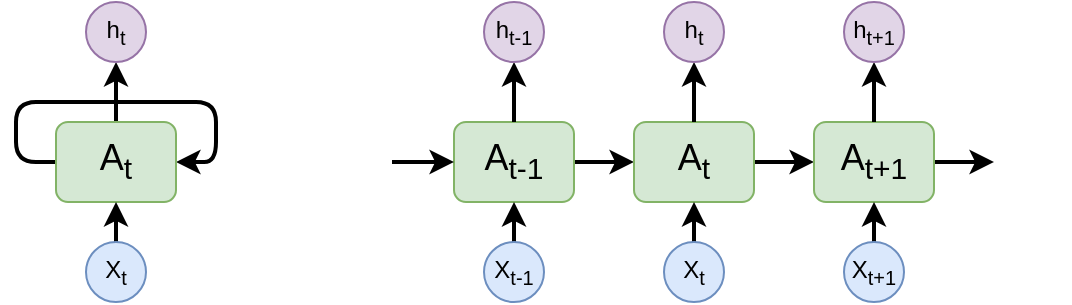 <mxfile version="14.5.7" type="device"><diagram id="inMoWkHMPWRJfmLeb47V" name="Page-1"><mxGraphModel dx="541" dy="855" grid="1" gridSize="10" guides="1" tooltips="1" connect="1" arrows="1" fold="1" page="1" pageScale="1" pageWidth="827" pageHeight="1169" math="0" shadow="0"><root><mxCell id="0"/><mxCell id="1" parent="0"/><mxCell id="j4qwhag62nDalXi6kzOE-3" style="edgeStyle=orthogonalEdgeStyle;rounded=1;orthogonalLoop=1;jettySize=auto;html=1;entryX=1;entryY=0.5;entryDx=0;entryDy=0;exitX=0;exitY=0.5;exitDx=0;exitDy=0;strokeWidth=2;" edge="1" parent="1" source="j4qwhag62nDalXi6kzOE-1" target="j4qwhag62nDalXi6kzOE-1"><mxGeometry relative="1" as="geometry"><mxPoint x="50" y="290" as="targetPoint"/><Array as="points"><mxPoint x="60" y="320"/><mxPoint x="60" y="290"/><mxPoint x="160" y="290"/><mxPoint x="160" y="320"/></Array></mxGeometry></mxCell><mxCell id="j4qwhag62nDalXi6kzOE-5" style="edgeStyle=orthogonalEdgeStyle;rounded=1;orthogonalLoop=1;jettySize=auto;html=1;strokeWidth=2;entryX=0.5;entryY=1;entryDx=0;entryDy=0;" edge="1" parent="1" source="j4qwhag62nDalXi6kzOE-1" target="j4qwhag62nDalXi6kzOE-8"><mxGeometry relative="1" as="geometry"><mxPoint x="110" y="250" as="targetPoint"/></mxGeometry></mxCell><mxCell id="j4qwhag62nDalXi6kzOE-1" value="&lt;font style=&quot;font-size: 18px&quot;&gt;A&lt;sub&gt;t&lt;/sub&gt;&lt;/font&gt;" style="rounded=1;whiteSpace=wrap;html=1;fillColor=#d5e8d4;strokeColor=#82b366;" vertex="1" parent="1"><mxGeometry x="80" y="300" width="60" height="40" as="geometry"/></mxCell><mxCell id="j4qwhag62nDalXi6kzOE-7" style="edgeStyle=orthogonalEdgeStyle;rounded=1;orthogonalLoop=1;jettySize=auto;html=1;entryX=0.5;entryY=1;entryDx=0;entryDy=0;strokeWidth=2;" edge="1" parent="1" source="j4qwhag62nDalXi6kzOE-6" target="j4qwhag62nDalXi6kzOE-1"><mxGeometry relative="1" as="geometry"/></mxCell><mxCell id="j4qwhag62nDalXi6kzOE-6" value="X&lt;sub&gt;t&lt;/sub&gt;" style="ellipse;whiteSpace=wrap;html=1;aspect=fixed;fillColor=#dae8fc;strokeColor=#6c8ebf;" vertex="1" parent="1"><mxGeometry x="95" y="360" width="30" height="30" as="geometry"/></mxCell><mxCell id="j4qwhag62nDalXi6kzOE-8" value="&lt;span style=&quot;font-size: 12px&quot;&gt;h&lt;/span&gt;&lt;sub&gt;t&lt;/sub&gt;" style="ellipse;whiteSpace=wrap;html=1;aspect=fixed;fillColor=#e1d5e7;strokeColor=#9673a6;" vertex="1" parent="1"><mxGeometry x="95" y="240" width="30" height="30" as="geometry"/></mxCell><mxCell id="j4qwhag62nDalXi6kzOE-11" value="" style="shape=image;html=1;verticalAlign=top;verticalLabelPosition=bottom;labelBackgroundColor=#ffffff;imageAspect=0;aspect=fixed;image=https://cdn0.iconfinder.com/data/icons/geosm-e-commerce/48/equals-128.png" vertex="1" parent="1"><mxGeometry x="170" y="300" width="40" height="40" as="geometry"/></mxCell><mxCell id="j4qwhag62nDalXi6kzOE-15" style="edgeStyle=orthogonalEdgeStyle;rounded=1;orthogonalLoop=1;jettySize=auto;html=1;entryX=0;entryY=0.5;entryDx=0;entryDy=0;strokeWidth=2;" edge="1" parent="1" source="j4qwhag62nDalXi6kzOE-12" target="j4qwhag62nDalXi6kzOE-13"><mxGeometry relative="1" as="geometry"/></mxCell><mxCell id="j4qwhag62nDalXi6kzOE-12" value="&lt;font style=&quot;font-size: 18px&quot;&gt;A&lt;sub&gt;t-1&lt;/sub&gt;&lt;/font&gt;" style="rounded=1;whiteSpace=wrap;html=1;fillColor=#d5e8d4;strokeColor=#82b366;" vertex="1" parent="1"><mxGeometry x="279" y="300" width="60" height="40" as="geometry"/></mxCell><mxCell id="j4qwhag62nDalXi6kzOE-16" style="edgeStyle=orthogonalEdgeStyle;rounded=1;orthogonalLoop=1;jettySize=auto;html=1;entryX=0;entryY=0.5;entryDx=0;entryDy=0;strokeWidth=2;" edge="1" parent="1" source="j4qwhag62nDalXi6kzOE-13" target="j4qwhag62nDalXi6kzOE-14"><mxGeometry relative="1" as="geometry"/></mxCell><mxCell id="j4qwhag62nDalXi6kzOE-13" value="&lt;font style=&quot;font-size: 18px&quot;&gt;A&lt;/font&gt;&lt;span style=&quot;font-size: 18px&quot;&gt;&lt;sub&gt;t&lt;/sub&gt;&lt;/span&gt;" style="rounded=1;whiteSpace=wrap;html=1;fillColor=#d5e8d4;strokeColor=#82b366;" vertex="1" parent="1"><mxGeometry x="369" y="300" width="60" height="40" as="geometry"/></mxCell><mxCell id="j4qwhag62nDalXi6kzOE-20" style="edgeStyle=orthogonalEdgeStyle;rounded=1;orthogonalLoop=1;jettySize=auto;html=1;exitX=1;exitY=0.5;exitDx=0;exitDy=0;entryX=0;entryY=1;entryDx=0;entryDy=0;strokeWidth=2;" edge="1" parent="1" source="j4qwhag62nDalXi6kzOE-14" target="j4qwhag62nDalXi6kzOE-18"><mxGeometry relative="1" as="geometry"><Array as="points"/></mxGeometry></mxCell><mxCell id="j4qwhag62nDalXi6kzOE-14" value="&lt;font style=&quot;font-size: 18px&quot;&gt;A&lt;/font&gt;&lt;span style=&quot;font-size: 18px&quot;&gt;&lt;sub&gt;t+1&lt;/sub&gt;&lt;/span&gt;" style="rounded=1;whiteSpace=wrap;html=1;fillColor=#d5e8d4;strokeColor=#82b366;" vertex="1" parent="1"><mxGeometry x="459" y="300" width="60" height="40" as="geometry"/></mxCell><mxCell id="j4qwhag62nDalXi6kzOE-17" value="" style="shape=image;html=1;verticalAlign=top;verticalLabelPosition=bottom;labelBackgroundColor=#ffffff;imageAspect=0;aspect=fixed;image=https://cdn1.iconfinder.com/data/icons/heroicons-solid/20/dots-vertical-128.png;rotation=90;" vertex="1" parent="1"><mxGeometry x="210" y="320" width="38" height="38" as="geometry"/></mxCell><mxCell id="j4qwhag62nDalXi6kzOE-18" value="" style="shape=image;html=1;verticalAlign=top;verticalLabelPosition=bottom;labelBackgroundColor=#ffffff;imageAspect=0;aspect=fixed;image=https://cdn1.iconfinder.com/data/icons/heroicons-solid/20/dots-vertical-128.png;rotation=90;" vertex="1" parent="1"><mxGeometry x="549" y="320" width="38" height="38" as="geometry"/></mxCell><mxCell id="j4qwhag62nDalXi6kzOE-19" style="edgeStyle=orthogonalEdgeStyle;rounded=1;orthogonalLoop=1;jettySize=auto;html=1;entryX=0;entryY=0.5;entryDx=0;entryDy=0;strokeWidth=2;exitX=0;exitY=0.5;exitDx=0;exitDy=0;" edge="1" parent="1" target="j4qwhag62nDalXi6kzOE-12"><mxGeometry relative="1" as="geometry"><mxPoint x="248" y="320.0" as="sourcePoint"/><mxPoint x="379" y="330" as="targetPoint"/></mxGeometry></mxCell><mxCell id="j4qwhag62nDalXi6kzOE-22" style="edgeStyle=orthogonalEdgeStyle;rounded=1;orthogonalLoop=1;jettySize=auto;html=1;entryX=0.5;entryY=1;entryDx=0;entryDy=0;strokeWidth=2;" edge="1" parent="1" source="j4qwhag62nDalXi6kzOE-23"><mxGeometry relative="1" as="geometry"><mxPoint x="309" y="340" as="targetPoint"/></mxGeometry></mxCell><mxCell id="j4qwhag62nDalXi6kzOE-23" value="X&lt;sub&gt;t-1&lt;/sub&gt;" style="ellipse;whiteSpace=wrap;html=1;aspect=fixed;fillColor=#dae8fc;strokeColor=#6c8ebf;" vertex="1" parent="1"><mxGeometry x="294" y="360" width="30" height="30" as="geometry"/></mxCell><mxCell id="j4qwhag62nDalXi6kzOE-24" style="edgeStyle=orthogonalEdgeStyle;rounded=1;orthogonalLoop=1;jettySize=auto;html=1;entryX=0.5;entryY=1;entryDx=0;entryDy=0;strokeWidth=2;" edge="1" parent="1" source="j4qwhag62nDalXi6kzOE-25"><mxGeometry relative="1" as="geometry"><mxPoint x="399" y="340" as="targetPoint"/></mxGeometry></mxCell><mxCell id="j4qwhag62nDalXi6kzOE-25" value="X&lt;sub&gt;t&lt;/sub&gt;" style="ellipse;whiteSpace=wrap;html=1;aspect=fixed;fillColor=#dae8fc;strokeColor=#6c8ebf;" vertex="1" parent="1"><mxGeometry x="384" y="360" width="30" height="30" as="geometry"/></mxCell><mxCell id="j4qwhag62nDalXi6kzOE-26" style="edgeStyle=orthogonalEdgeStyle;rounded=1;orthogonalLoop=1;jettySize=auto;html=1;entryX=0.5;entryY=1;entryDx=0;entryDy=0;strokeWidth=2;" edge="1" parent="1" source="j4qwhag62nDalXi6kzOE-27"><mxGeometry relative="1" as="geometry"><mxPoint x="489" y="340" as="targetPoint"/></mxGeometry></mxCell><mxCell id="j4qwhag62nDalXi6kzOE-27" value="X&lt;sub&gt;t+1&lt;/sub&gt;" style="ellipse;whiteSpace=wrap;html=1;aspect=fixed;fillColor=#dae8fc;strokeColor=#6c8ebf;" vertex="1" parent="1"><mxGeometry x="474" y="360" width="30" height="30" as="geometry"/></mxCell><mxCell id="j4qwhag62nDalXi6kzOE-28" style="edgeStyle=orthogonalEdgeStyle;rounded=1;orthogonalLoop=1;jettySize=auto;html=1;strokeWidth=2;entryX=0.5;entryY=1;entryDx=0;entryDy=0;" edge="1" parent="1" target="j4qwhag62nDalXi6kzOE-29"><mxGeometry relative="1" as="geometry"><mxPoint x="309" y="250" as="targetPoint"/><mxPoint x="309" y="300" as="sourcePoint"/></mxGeometry></mxCell><mxCell id="j4qwhag62nDalXi6kzOE-29" value="&lt;span style=&quot;font-size: 12px&quot;&gt;h&lt;/span&gt;&lt;sub&gt;t-1&lt;/sub&gt;" style="ellipse;whiteSpace=wrap;html=1;aspect=fixed;fillColor=#e1d5e7;strokeColor=#9673a6;" vertex="1" parent="1"><mxGeometry x="294" y="240" width="30" height="30" as="geometry"/></mxCell><mxCell id="j4qwhag62nDalXi6kzOE-30" style="edgeStyle=orthogonalEdgeStyle;rounded=1;orthogonalLoop=1;jettySize=auto;html=1;strokeWidth=2;entryX=0.5;entryY=1;entryDx=0;entryDy=0;" edge="1" parent="1" target="j4qwhag62nDalXi6kzOE-31"><mxGeometry relative="1" as="geometry"><mxPoint x="399" y="250" as="targetPoint"/><mxPoint x="399" y="300" as="sourcePoint"/></mxGeometry></mxCell><mxCell id="j4qwhag62nDalXi6kzOE-31" value="&lt;span style=&quot;font-size: 12px&quot;&gt;h&lt;/span&gt;&lt;sub&gt;t&lt;/sub&gt;" style="ellipse;whiteSpace=wrap;html=1;aspect=fixed;fillColor=#e1d5e7;strokeColor=#9673a6;" vertex="1" parent="1"><mxGeometry x="384" y="240" width="30" height="30" as="geometry"/></mxCell><mxCell id="j4qwhag62nDalXi6kzOE-32" style="edgeStyle=orthogonalEdgeStyle;rounded=1;orthogonalLoop=1;jettySize=auto;html=1;strokeWidth=2;entryX=0.5;entryY=1;entryDx=0;entryDy=0;" edge="1" parent="1" target="j4qwhag62nDalXi6kzOE-33"><mxGeometry relative="1" as="geometry"><mxPoint x="489" y="250" as="targetPoint"/><mxPoint x="489" y="300" as="sourcePoint"/></mxGeometry></mxCell><mxCell id="j4qwhag62nDalXi6kzOE-33" value="&lt;span style=&quot;font-size: 12px&quot;&gt;h&lt;/span&gt;&lt;sub&gt;t+1&lt;/sub&gt;" style="ellipse;whiteSpace=wrap;html=1;aspect=fixed;fillColor=#e1d5e7;strokeColor=#9673a6;" vertex="1" parent="1"><mxGeometry x="474" y="240" width="30" height="30" as="geometry"/></mxCell></root></mxGraphModel></diagram></mxfile>